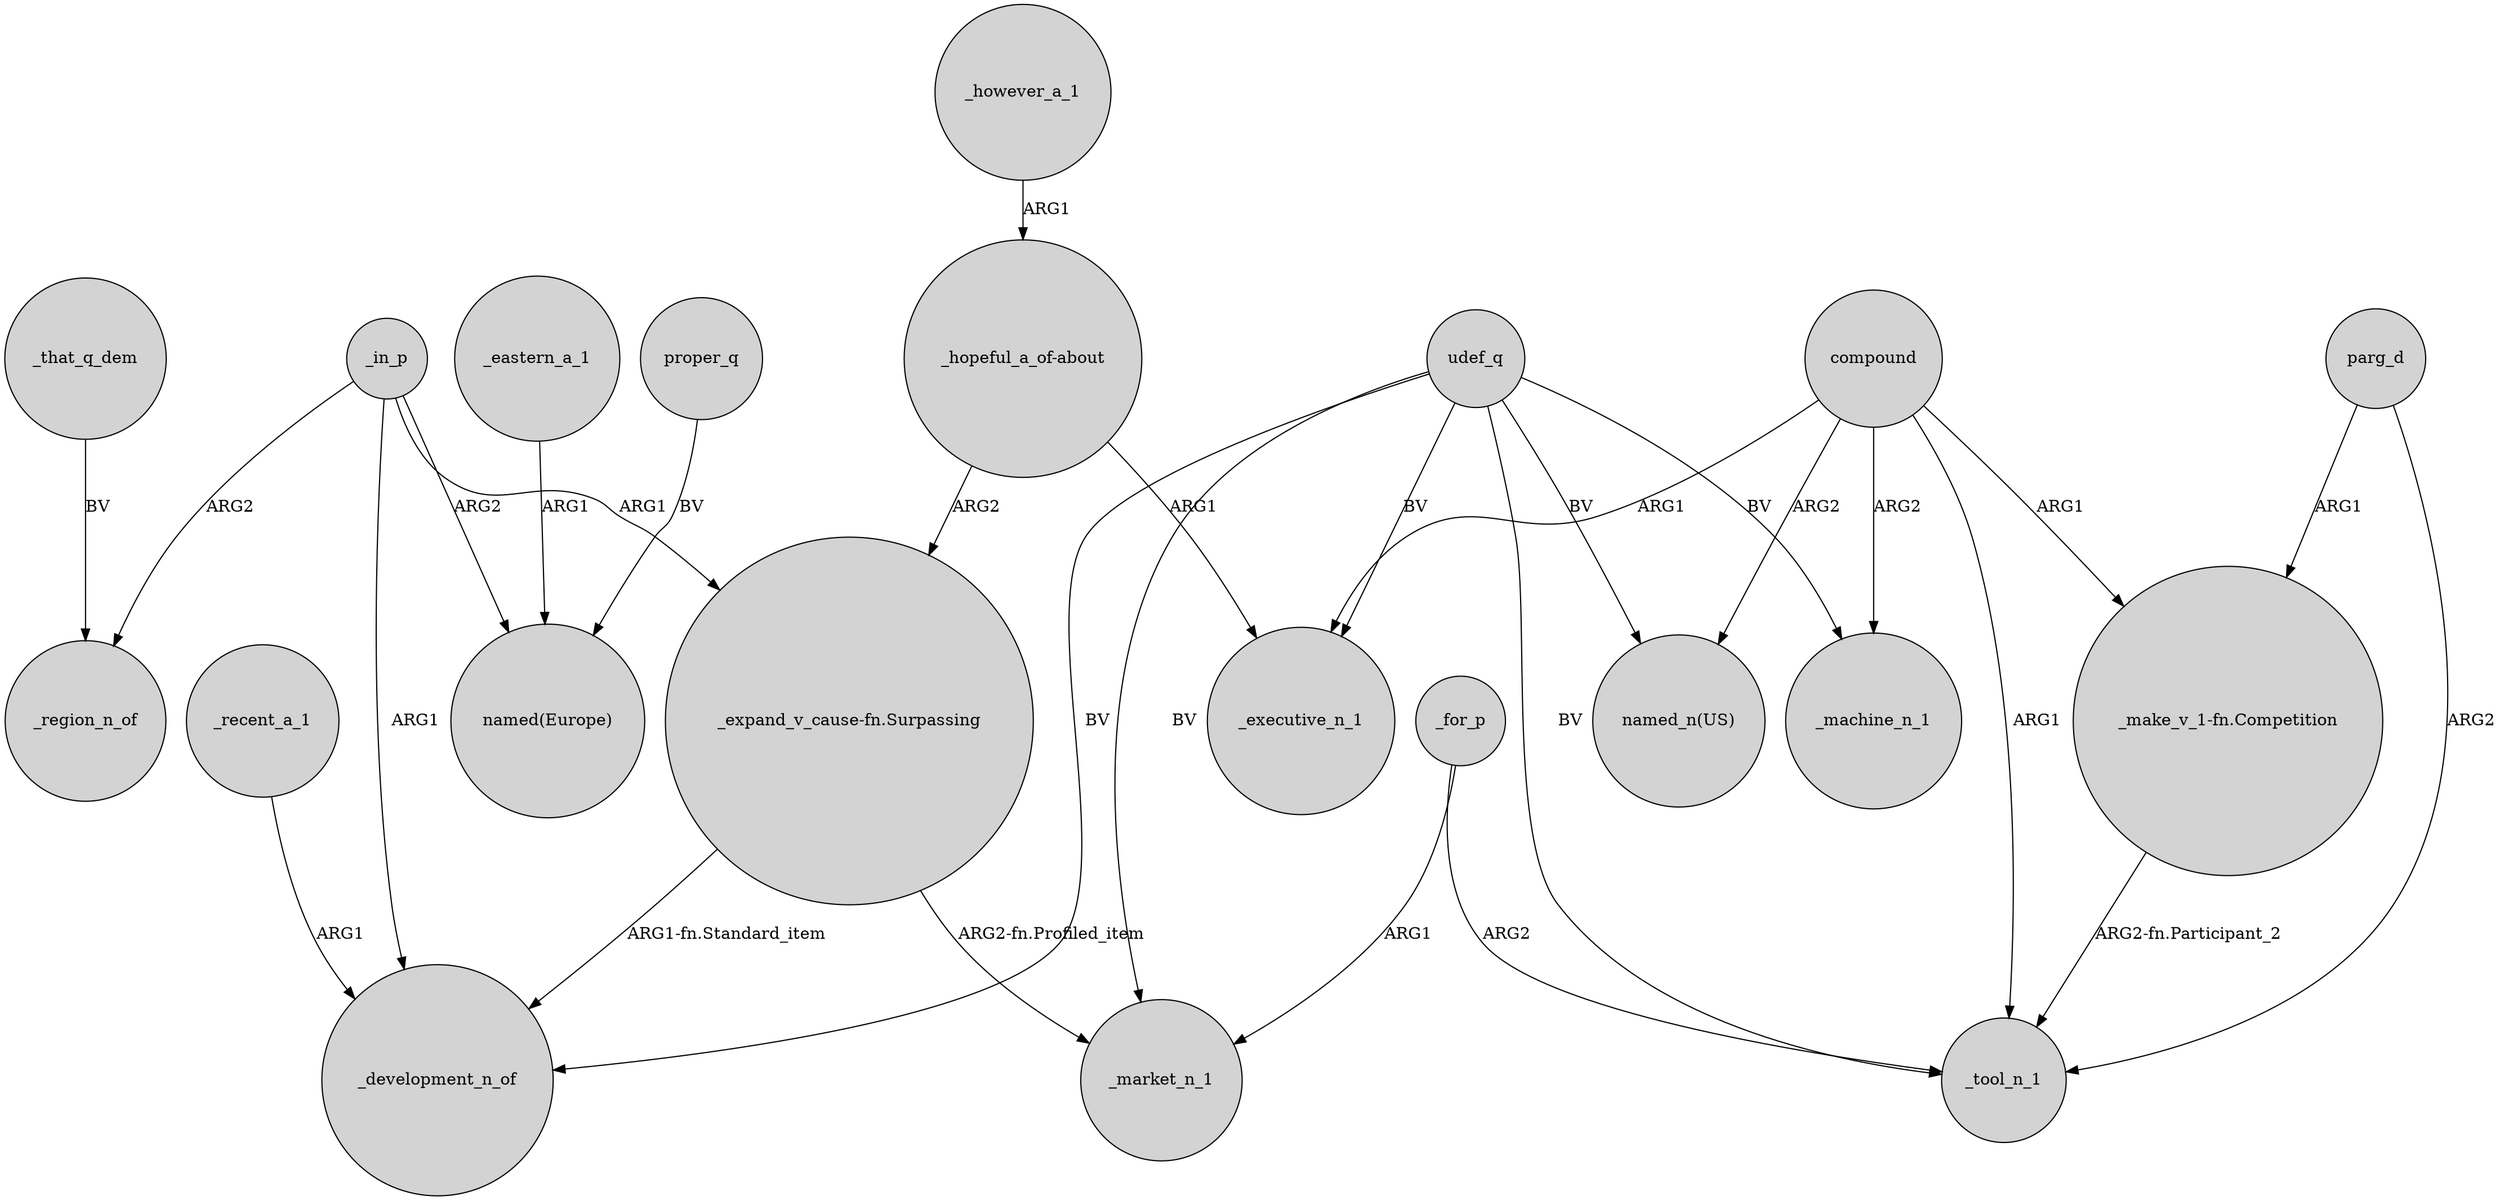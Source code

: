 digraph {
	node [shape=circle style=filled]
	_recent_a_1 -> _development_n_of [label=ARG1]
	udef_q -> _market_n_1 [label=BV]
	"_expand_v_cause-fn.Surpassing" -> _development_n_of [label="ARG1-fn.Standard_item"]
	compound -> _tool_n_1 [label=ARG1]
	parg_d -> "_make_v_1-fn.Competition" [label=ARG1]
	_in_p -> "named(Europe)" [label=ARG2]
	_eastern_a_1 -> "named(Europe)" [label=ARG1]
	_for_p -> _tool_n_1 [label=ARG2]
	proper_q -> "named(Europe)" [label=BV]
	"_hopeful_a_of-about" -> _executive_n_1 [label=ARG1]
	_for_p -> _market_n_1 [label=ARG1]
	"_expand_v_cause-fn.Surpassing" -> _market_n_1 [label="ARG2-fn.Profiled_item"]
	"_hopeful_a_of-about" -> "_expand_v_cause-fn.Surpassing" [label=ARG2]
	compound -> "_make_v_1-fn.Competition" [label=ARG1]
	_that_q_dem -> _region_n_of [label=BV]
	_however_a_1 -> "_hopeful_a_of-about" [label=ARG1]
	udef_q -> _executive_n_1 [label=BV]
	_in_p -> "_expand_v_cause-fn.Surpassing" [label=ARG1]
	udef_q -> _machine_n_1 [label=BV]
	udef_q -> _development_n_of [label=BV]
	"_make_v_1-fn.Competition" -> _tool_n_1 [label="ARG2-fn.Participant_2"]
	compound -> _executive_n_1 [label=ARG1]
	parg_d -> _tool_n_1 [label=ARG2]
	compound -> _machine_n_1 [label=ARG2]
	_in_p -> _region_n_of [label=ARG2]
	udef_q -> _tool_n_1 [label=BV]
	compound -> "named_n(US)" [label=ARG2]
	udef_q -> "named_n(US)" [label=BV]
	_in_p -> _development_n_of [label=ARG1]
}

